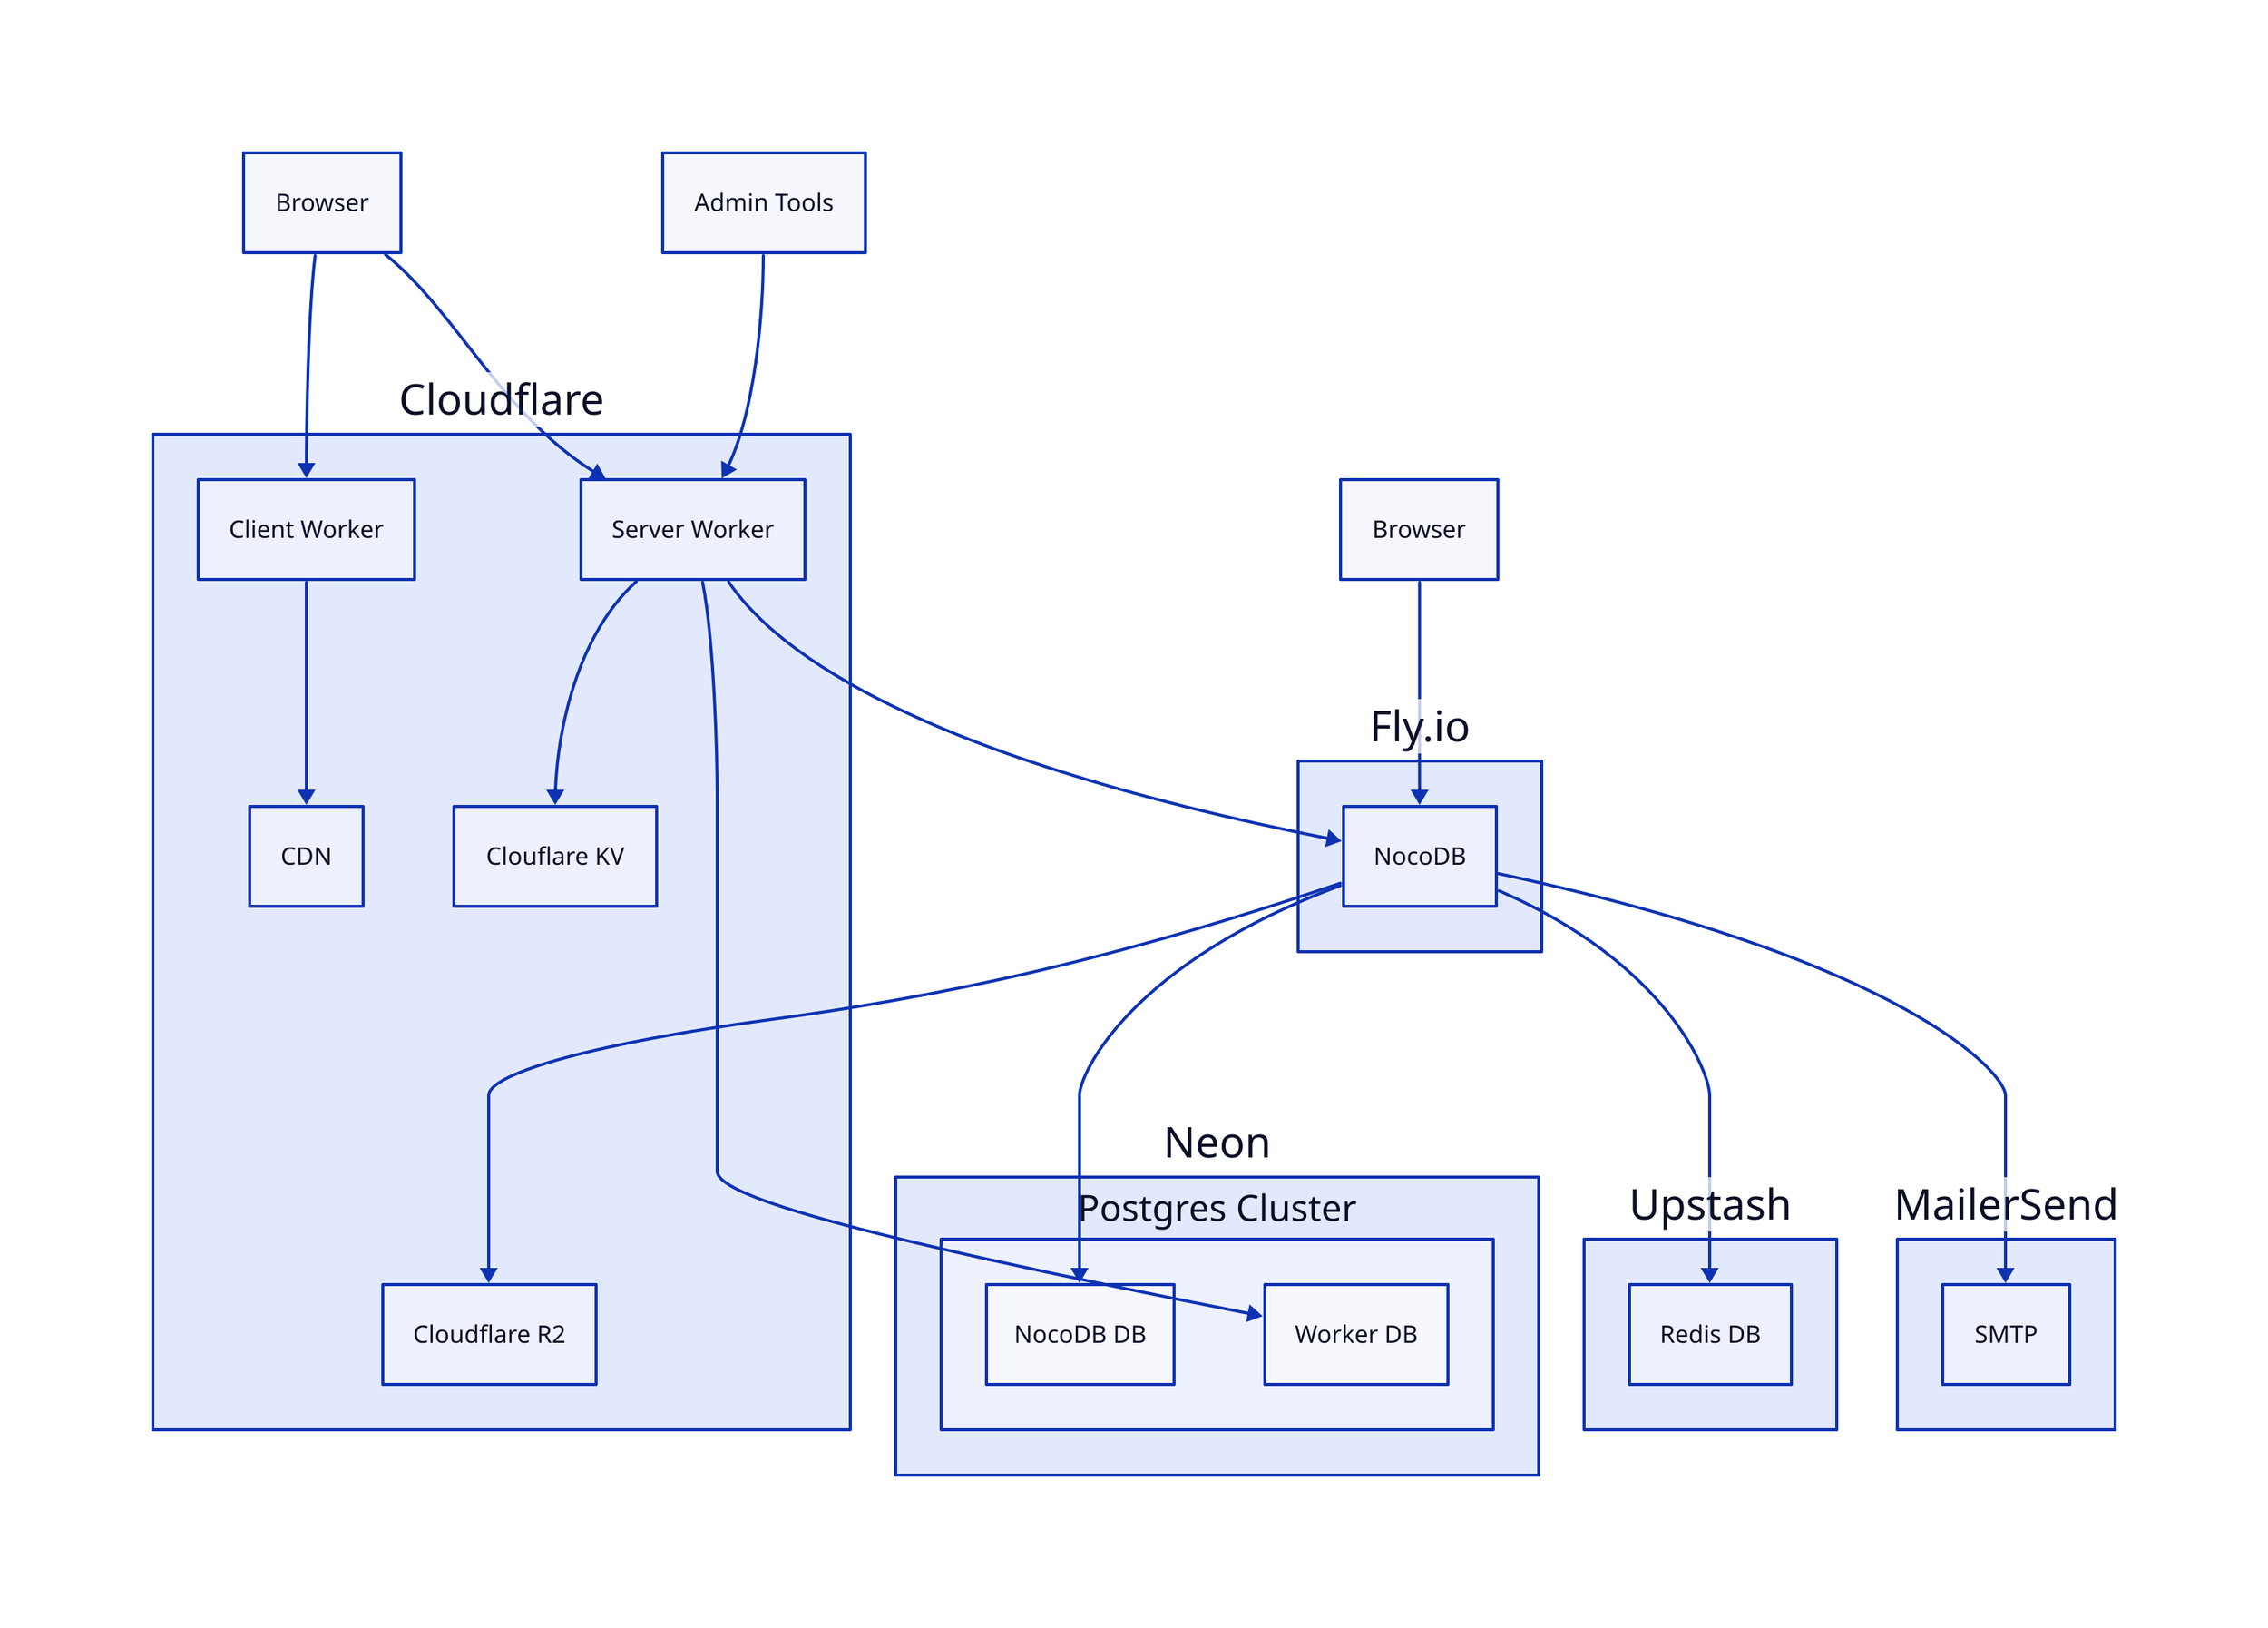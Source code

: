 client: Browser
organizer: Browser
admin: Admin Tools

cf: Cloudflare {
  client: Client Worker
  server: Server Worker
  cdn: CDN
  kv: Clouflare KV
  r2: Cloudflare R2
}

fly: Fly.io {
  noco: NocoDB
}

neon: Neon {
  pg: Postgres Cluster {
    noco: NocoDB DB
    worker: Worker DB
  }
}

upstash: Upstash {
  redis: Redis DB
}

mailersend: MailerSend {
  smtp: SMTP
}

cf.client <- client
cf.cdn <- cf.client

cf.server <- client
cf.server <- admin
cf.kv <- cf.server

fly.noco -> cf.r2
fly.noco <- cf.server
fly.noco <- organizer

neon.pg.noco <- fly.noco
neon.pg.worker <- cf.server

upstash.redis <- fly.noco

mailersend.smtp <- fly.noco
